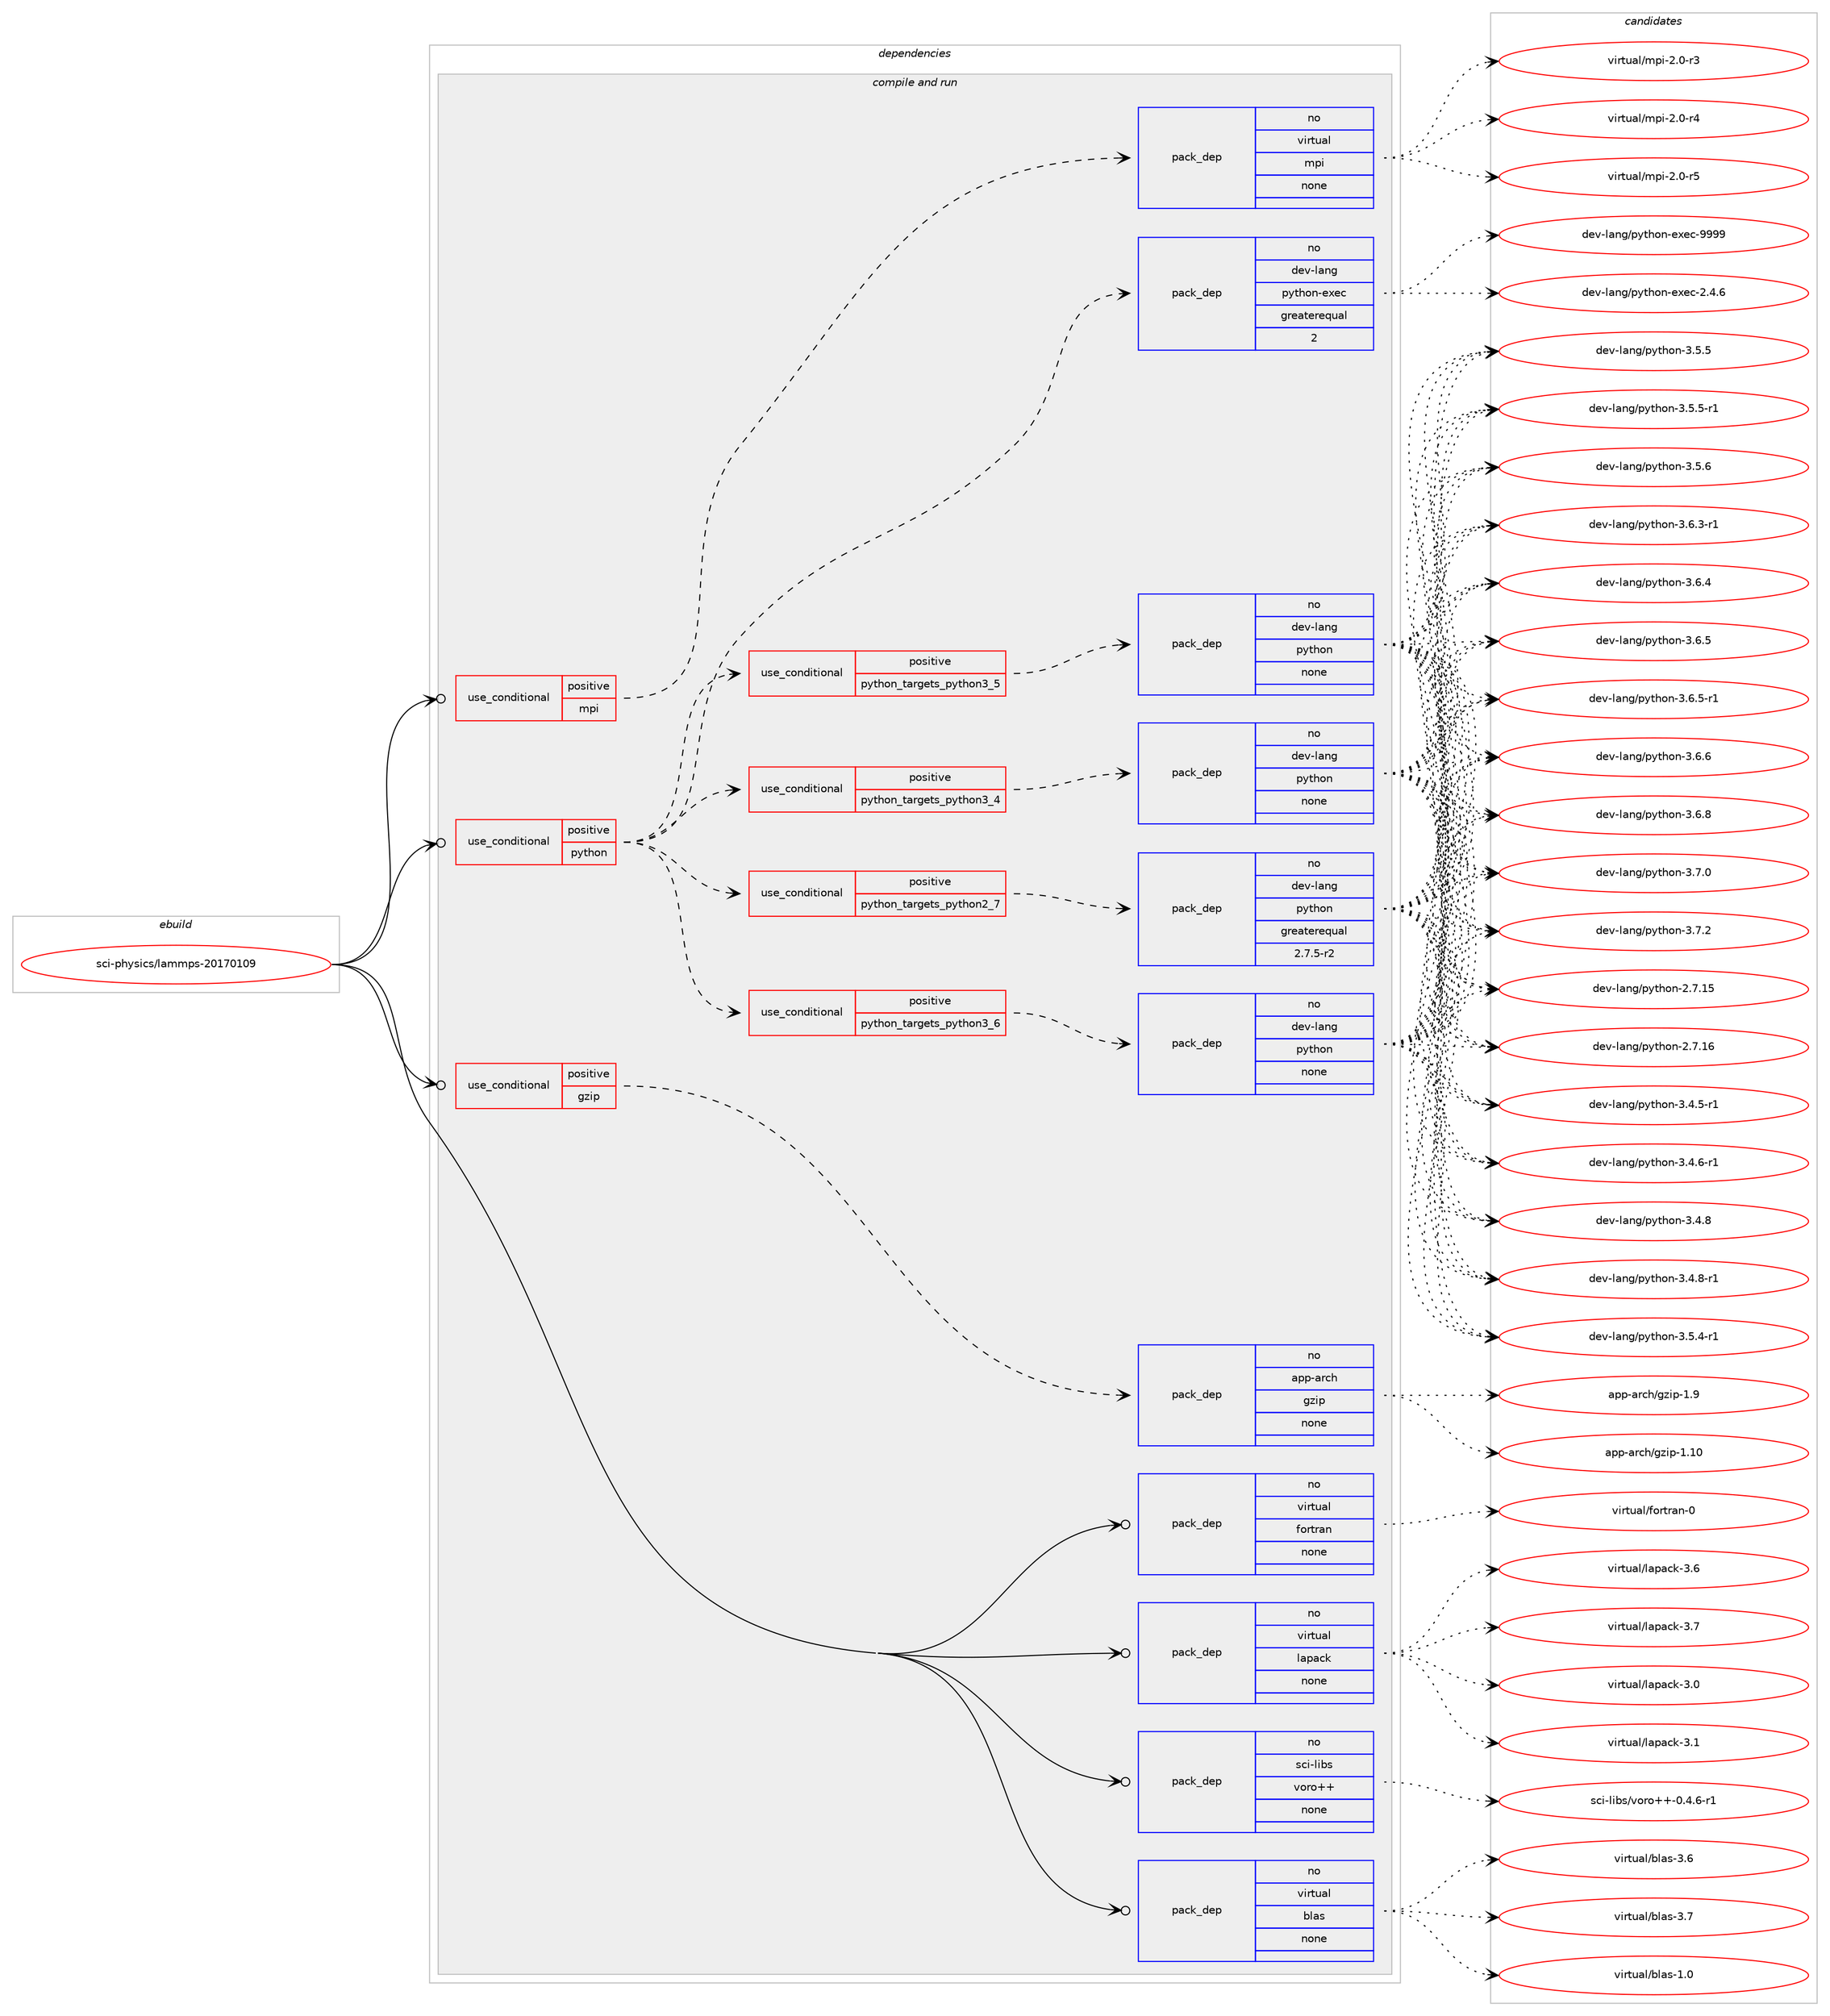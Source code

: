 digraph prolog {

# *************
# Graph options
# *************

newrank=true;
concentrate=true;
compound=true;
graph [rankdir=LR,fontname=Helvetica,fontsize=10,ranksep=1.5];#, ranksep=2.5, nodesep=0.2];
edge  [arrowhead=vee];
node  [fontname=Helvetica,fontsize=10];

# **********
# The ebuild
# **********

subgraph cluster_leftcol {
color=gray;
rank=same;
label=<<i>ebuild</i>>;
id [label="sci-physics/lammps-20170109", color=red, width=4, href="../sci-physics/lammps-20170109.svg"];
}

# ****************
# The dependencies
# ****************

subgraph cluster_midcol {
color=gray;
label=<<i>dependencies</i>>;
subgraph cluster_compile {
fillcolor="#eeeeee";
style=filled;
label=<<i>compile</i>>;
}
subgraph cluster_compileandrun {
fillcolor="#eeeeee";
style=filled;
label=<<i>compile and run</i>>;
subgraph cond455038 {
dependency1700493 [label=<<TABLE BORDER="0" CELLBORDER="1" CELLSPACING="0" CELLPADDING="4"><TR><TD ROWSPAN="3" CELLPADDING="10">use_conditional</TD></TR><TR><TD>positive</TD></TR><TR><TD>gzip</TD></TR></TABLE>>, shape=none, color=red];
subgraph pack1217573 {
dependency1700494 [label=<<TABLE BORDER="0" CELLBORDER="1" CELLSPACING="0" CELLPADDING="4" WIDTH="220"><TR><TD ROWSPAN="6" CELLPADDING="30">pack_dep</TD></TR><TR><TD WIDTH="110">no</TD></TR><TR><TD>app-arch</TD></TR><TR><TD>gzip</TD></TR><TR><TD>none</TD></TR><TR><TD></TD></TR></TABLE>>, shape=none, color=blue];
}
dependency1700493:e -> dependency1700494:w [weight=20,style="dashed",arrowhead="vee"];
}
id:e -> dependency1700493:w [weight=20,style="solid",arrowhead="odotvee"];
subgraph cond455039 {
dependency1700495 [label=<<TABLE BORDER="0" CELLBORDER="1" CELLSPACING="0" CELLPADDING="4"><TR><TD ROWSPAN="3" CELLPADDING="10">use_conditional</TD></TR><TR><TD>positive</TD></TR><TR><TD>mpi</TD></TR></TABLE>>, shape=none, color=red];
subgraph pack1217574 {
dependency1700496 [label=<<TABLE BORDER="0" CELLBORDER="1" CELLSPACING="0" CELLPADDING="4" WIDTH="220"><TR><TD ROWSPAN="6" CELLPADDING="30">pack_dep</TD></TR><TR><TD WIDTH="110">no</TD></TR><TR><TD>virtual</TD></TR><TR><TD>mpi</TD></TR><TR><TD>none</TD></TR><TR><TD></TD></TR></TABLE>>, shape=none, color=blue];
}
dependency1700495:e -> dependency1700496:w [weight=20,style="dashed",arrowhead="vee"];
}
id:e -> dependency1700495:w [weight=20,style="solid",arrowhead="odotvee"];
subgraph cond455040 {
dependency1700497 [label=<<TABLE BORDER="0" CELLBORDER="1" CELLSPACING="0" CELLPADDING="4"><TR><TD ROWSPAN="3" CELLPADDING="10">use_conditional</TD></TR><TR><TD>positive</TD></TR><TR><TD>python</TD></TR></TABLE>>, shape=none, color=red];
subgraph cond455041 {
dependency1700498 [label=<<TABLE BORDER="0" CELLBORDER="1" CELLSPACING="0" CELLPADDING="4"><TR><TD ROWSPAN="3" CELLPADDING="10">use_conditional</TD></TR><TR><TD>positive</TD></TR><TR><TD>python_targets_python2_7</TD></TR></TABLE>>, shape=none, color=red];
subgraph pack1217575 {
dependency1700499 [label=<<TABLE BORDER="0" CELLBORDER="1" CELLSPACING="0" CELLPADDING="4" WIDTH="220"><TR><TD ROWSPAN="6" CELLPADDING="30">pack_dep</TD></TR><TR><TD WIDTH="110">no</TD></TR><TR><TD>dev-lang</TD></TR><TR><TD>python</TD></TR><TR><TD>greaterequal</TD></TR><TR><TD>2.7.5-r2</TD></TR></TABLE>>, shape=none, color=blue];
}
dependency1700498:e -> dependency1700499:w [weight=20,style="dashed",arrowhead="vee"];
}
dependency1700497:e -> dependency1700498:w [weight=20,style="dashed",arrowhead="vee"];
subgraph cond455042 {
dependency1700500 [label=<<TABLE BORDER="0" CELLBORDER="1" CELLSPACING="0" CELLPADDING="4"><TR><TD ROWSPAN="3" CELLPADDING="10">use_conditional</TD></TR><TR><TD>positive</TD></TR><TR><TD>python_targets_python3_4</TD></TR></TABLE>>, shape=none, color=red];
subgraph pack1217576 {
dependency1700501 [label=<<TABLE BORDER="0" CELLBORDER="1" CELLSPACING="0" CELLPADDING="4" WIDTH="220"><TR><TD ROWSPAN="6" CELLPADDING="30">pack_dep</TD></TR><TR><TD WIDTH="110">no</TD></TR><TR><TD>dev-lang</TD></TR><TR><TD>python</TD></TR><TR><TD>none</TD></TR><TR><TD></TD></TR></TABLE>>, shape=none, color=blue];
}
dependency1700500:e -> dependency1700501:w [weight=20,style="dashed",arrowhead="vee"];
}
dependency1700497:e -> dependency1700500:w [weight=20,style="dashed",arrowhead="vee"];
subgraph cond455043 {
dependency1700502 [label=<<TABLE BORDER="0" CELLBORDER="1" CELLSPACING="0" CELLPADDING="4"><TR><TD ROWSPAN="3" CELLPADDING="10">use_conditional</TD></TR><TR><TD>positive</TD></TR><TR><TD>python_targets_python3_5</TD></TR></TABLE>>, shape=none, color=red];
subgraph pack1217577 {
dependency1700503 [label=<<TABLE BORDER="0" CELLBORDER="1" CELLSPACING="0" CELLPADDING="4" WIDTH="220"><TR><TD ROWSPAN="6" CELLPADDING="30">pack_dep</TD></TR><TR><TD WIDTH="110">no</TD></TR><TR><TD>dev-lang</TD></TR><TR><TD>python</TD></TR><TR><TD>none</TD></TR><TR><TD></TD></TR></TABLE>>, shape=none, color=blue];
}
dependency1700502:e -> dependency1700503:w [weight=20,style="dashed",arrowhead="vee"];
}
dependency1700497:e -> dependency1700502:w [weight=20,style="dashed",arrowhead="vee"];
subgraph cond455044 {
dependency1700504 [label=<<TABLE BORDER="0" CELLBORDER="1" CELLSPACING="0" CELLPADDING="4"><TR><TD ROWSPAN="3" CELLPADDING="10">use_conditional</TD></TR><TR><TD>positive</TD></TR><TR><TD>python_targets_python3_6</TD></TR></TABLE>>, shape=none, color=red];
subgraph pack1217578 {
dependency1700505 [label=<<TABLE BORDER="0" CELLBORDER="1" CELLSPACING="0" CELLPADDING="4" WIDTH="220"><TR><TD ROWSPAN="6" CELLPADDING="30">pack_dep</TD></TR><TR><TD WIDTH="110">no</TD></TR><TR><TD>dev-lang</TD></TR><TR><TD>python</TD></TR><TR><TD>none</TD></TR><TR><TD></TD></TR></TABLE>>, shape=none, color=blue];
}
dependency1700504:e -> dependency1700505:w [weight=20,style="dashed",arrowhead="vee"];
}
dependency1700497:e -> dependency1700504:w [weight=20,style="dashed",arrowhead="vee"];
subgraph pack1217579 {
dependency1700506 [label=<<TABLE BORDER="0" CELLBORDER="1" CELLSPACING="0" CELLPADDING="4" WIDTH="220"><TR><TD ROWSPAN="6" CELLPADDING="30">pack_dep</TD></TR><TR><TD WIDTH="110">no</TD></TR><TR><TD>dev-lang</TD></TR><TR><TD>python-exec</TD></TR><TR><TD>greaterequal</TD></TR><TR><TD>2</TD></TR></TABLE>>, shape=none, color=blue];
}
dependency1700497:e -> dependency1700506:w [weight=20,style="dashed",arrowhead="vee"];
}
id:e -> dependency1700497:w [weight=20,style="solid",arrowhead="odotvee"];
subgraph pack1217580 {
dependency1700507 [label=<<TABLE BORDER="0" CELLBORDER="1" CELLSPACING="0" CELLPADDING="4" WIDTH="220"><TR><TD ROWSPAN="6" CELLPADDING="30">pack_dep</TD></TR><TR><TD WIDTH="110">no</TD></TR><TR><TD>sci-libs</TD></TR><TR><TD>voro++</TD></TR><TR><TD>none</TD></TR><TR><TD></TD></TR></TABLE>>, shape=none, color=blue];
}
id:e -> dependency1700507:w [weight=20,style="solid",arrowhead="odotvee"];
subgraph pack1217581 {
dependency1700508 [label=<<TABLE BORDER="0" CELLBORDER="1" CELLSPACING="0" CELLPADDING="4" WIDTH="220"><TR><TD ROWSPAN="6" CELLPADDING="30">pack_dep</TD></TR><TR><TD WIDTH="110">no</TD></TR><TR><TD>virtual</TD></TR><TR><TD>blas</TD></TR><TR><TD>none</TD></TR><TR><TD></TD></TR></TABLE>>, shape=none, color=blue];
}
id:e -> dependency1700508:w [weight=20,style="solid",arrowhead="odotvee"];
subgraph pack1217582 {
dependency1700509 [label=<<TABLE BORDER="0" CELLBORDER="1" CELLSPACING="0" CELLPADDING="4" WIDTH="220"><TR><TD ROWSPAN="6" CELLPADDING="30">pack_dep</TD></TR><TR><TD WIDTH="110">no</TD></TR><TR><TD>virtual</TD></TR><TR><TD>fortran</TD></TR><TR><TD>none</TD></TR><TR><TD></TD></TR></TABLE>>, shape=none, color=blue];
}
id:e -> dependency1700509:w [weight=20,style="solid",arrowhead="odotvee"];
subgraph pack1217583 {
dependency1700510 [label=<<TABLE BORDER="0" CELLBORDER="1" CELLSPACING="0" CELLPADDING="4" WIDTH="220"><TR><TD ROWSPAN="6" CELLPADDING="30">pack_dep</TD></TR><TR><TD WIDTH="110">no</TD></TR><TR><TD>virtual</TD></TR><TR><TD>lapack</TD></TR><TR><TD>none</TD></TR><TR><TD></TD></TR></TABLE>>, shape=none, color=blue];
}
id:e -> dependency1700510:w [weight=20,style="solid",arrowhead="odotvee"];
}
subgraph cluster_run {
fillcolor="#eeeeee";
style=filled;
label=<<i>run</i>>;
}
}

# **************
# The candidates
# **************

subgraph cluster_choices {
rank=same;
color=gray;
label=<<i>candidates</i>>;

subgraph choice1217573 {
color=black;
nodesep=1;
choice97112112459711499104471031221051124549464948 [label="app-arch/gzip-1.10", color=red, width=4,href="../app-arch/gzip-1.10.svg"];
choice971121124597114991044710312210511245494657 [label="app-arch/gzip-1.9", color=red, width=4,href="../app-arch/gzip-1.9.svg"];
dependency1700494:e -> choice97112112459711499104471031221051124549464948:w [style=dotted,weight="100"];
dependency1700494:e -> choice971121124597114991044710312210511245494657:w [style=dotted,weight="100"];
}
subgraph choice1217574 {
color=black;
nodesep=1;
choice1181051141161179710847109112105455046484511451 [label="virtual/mpi-2.0-r3", color=red, width=4,href="../virtual/mpi-2.0-r3.svg"];
choice1181051141161179710847109112105455046484511452 [label="virtual/mpi-2.0-r4", color=red, width=4,href="../virtual/mpi-2.0-r4.svg"];
choice1181051141161179710847109112105455046484511453 [label="virtual/mpi-2.0-r5", color=red, width=4,href="../virtual/mpi-2.0-r5.svg"];
dependency1700496:e -> choice1181051141161179710847109112105455046484511451:w [style=dotted,weight="100"];
dependency1700496:e -> choice1181051141161179710847109112105455046484511452:w [style=dotted,weight="100"];
dependency1700496:e -> choice1181051141161179710847109112105455046484511453:w [style=dotted,weight="100"];
}
subgraph choice1217575 {
color=black;
nodesep=1;
choice10010111845108971101034711212111610411111045504655464953 [label="dev-lang/python-2.7.15", color=red, width=4,href="../dev-lang/python-2.7.15.svg"];
choice10010111845108971101034711212111610411111045504655464954 [label="dev-lang/python-2.7.16", color=red, width=4,href="../dev-lang/python-2.7.16.svg"];
choice1001011184510897110103471121211161041111104551465246534511449 [label="dev-lang/python-3.4.5-r1", color=red, width=4,href="../dev-lang/python-3.4.5-r1.svg"];
choice1001011184510897110103471121211161041111104551465246544511449 [label="dev-lang/python-3.4.6-r1", color=red, width=4,href="../dev-lang/python-3.4.6-r1.svg"];
choice100101118451089711010347112121116104111110455146524656 [label="dev-lang/python-3.4.8", color=red, width=4,href="../dev-lang/python-3.4.8.svg"];
choice1001011184510897110103471121211161041111104551465246564511449 [label="dev-lang/python-3.4.8-r1", color=red, width=4,href="../dev-lang/python-3.4.8-r1.svg"];
choice1001011184510897110103471121211161041111104551465346524511449 [label="dev-lang/python-3.5.4-r1", color=red, width=4,href="../dev-lang/python-3.5.4-r1.svg"];
choice100101118451089711010347112121116104111110455146534653 [label="dev-lang/python-3.5.5", color=red, width=4,href="../dev-lang/python-3.5.5.svg"];
choice1001011184510897110103471121211161041111104551465346534511449 [label="dev-lang/python-3.5.5-r1", color=red, width=4,href="../dev-lang/python-3.5.5-r1.svg"];
choice100101118451089711010347112121116104111110455146534654 [label="dev-lang/python-3.5.6", color=red, width=4,href="../dev-lang/python-3.5.6.svg"];
choice1001011184510897110103471121211161041111104551465446514511449 [label="dev-lang/python-3.6.3-r1", color=red, width=4,href="../dev-lang/python-3.6.3-r1.svg"];
choice100101118451089711010347112121116104111110455146544652 [label="dev-lang/python-3.6.4", color=red, width=4,href="../dev-lang/python-3.6.4.svg"];
choice100101118451089711010347112121116104111110455146544653 [label="dev-lang/python-3.6.5", color=red, width=4,href="../dev-lang/python-3.6.5.svg"];
choice1001011184510897110103471121211161041111104551465446534511449 [label="dev-lang/python-3.6.5-r1", color=red, width=4,href="../dev-lang/python-3.6.5-r1.svg"];
choice100101118451089711010347112121116104111110455146544654 [label="dev-lang/python-3.6.6", color=red, width=4,href="../dev-lang/python-3.6.6.svg"];
choice100101118451089711010347112121116104111110455146544656 [label="dev-lang/python-3.6.8", color=red, width=4,href="../dev-lang/python-3.6.8.svg"];
choice100101118451089711010347112121116104111110455146554648 [label="dev-lang/python-3.7.0", color=red, width=4,href="../dev-lang/python-3.7.0.svg"];
choice100101118451089711010347112121116104111110455146554650 [label="dev-lang/python-3.7.2", color=red, width=4,href="../dev-lang/python-3.7.2.svg"];
dependency1700499:e -> choice10010111845108971101034711212111610411111045504655464953:w [style=dotted,weight="100"];
dependency1700499:e -> choice10010111845108971101034711212111610411111045504655464954:w [style=dotted,weight="100"];
dependency1700499:e -> choice1001011184510897110103471121211161041111104551465246534511449:w [style=dotted,weight="100"];
dependency1700499:e -> choice1001011184510897110103471121211161041111104551465246544511449:w [style=dotted,weight="100"];
dependency1700499:e -> choice100101118451089711010347112121116104111110455146524656:w [style=dotted,weight="100"];
dependency1700499:e -> choice1001011184510897110103471121211161041111104551465246564511449:w [style=dotted,weight="100"];
dependency1700499:e -> choice1001011184510897110103471121211161041111104551465346524511449:w [style=dotted,weight="100"];
dependency1700499:e -> choice100101118451089711010347112121116104111110455146534653:w [style=dotted,weight="100"];
dependency1700499:e -> choice1001011184510897110103471121211161041111104551465346534511449:w [style=dotted,weight="100"];
dependency1700499:e -> choice100101118451089711010347112121116104111110455146534654:w [style=dotted,weight="100"];
dependency1700499:e -> choice1001011184510897110103471121211161041111104551465446514511449:w [style=dotted,weight="100"];
dependency1700499:e -> choice100101118451089711010347112121116104111110455146544652:w [style=dotted,weight="100"];
dependency1700499:e -> choice100101118451089711010347112121116104111110455146544653:w [style=dotted,weight="100"];
dependency1700499:e -> choice1001011184510897110103471121211161041111104551465446534511449:w [style=dotted,weight="100"];
dependency1700499:e -> choice100101118451089711010347112121116104111110455146544654:w [style=dotted,weight="100"];
dependency1700499:e -> choice100101118451089711010347112121116104111110455146544656:w [style=dotted,weight="100"];
dependency1700499:e -> choice100101118451089711010347112121116104111110455146554648:w [style=dotted,weight="100"];
dependency1700499:e -> choice100101118451089711010347112121116104111110455146554650:w [style=dotted,weight="100"];
}
subgraph choice1217576 {
color=black;
nodesep=1;
choice10010111845108971101034711212111610411111045504655464953 [label="dev-lang/python-2.7.15", color=red, width=4,href="../dev-lang/python-2.7.15.svg"];
choice10010111845108971101034711212111610411111045504655464954 [label="dev-lang/python-2.7.16", color=red, width=4,href="../dev-lang/python-2.7.16.svg"];
choice1001011184510897110103471121211161041111104551465246534511449 [label="dev-lang/python-3.4.5-r1", color=red, width=4,href="../dev-lang/python-3.4.5-r1.svg"];
choice1001011184510897110103471121211161041111104551465246544511449 [label="dev-lang/python-3.4.6-r1", color=red, width=4,href="../dev-lang/python-3.4.6-r1.svg"];
choice100101118451089711010347112121116104111110455146524656 [label="dev-lang/python-3.4.8", color=red, width=4,href="../dev-lang/python-3.4.8.svg"];
choice1001011184510897110103471121211161041111104551465246564511449 [label="dev-lang/python-3.4.8-r1", color=red, width=4,href="../dev-lang/python-3.4.8-r1.svg"];
choice1001011184510897110103471121211161041111104551465346524511449 [label="dev-lang/python-3.5.4-r1", color=red, width=4,href="../dev-lang/python-3.5.4-r1.svg"];
choice100101118451089711010347112121116104111110455146534653 [label="dev-lang/python-3.5.5", color=red, width=4,href="../dev-lang/python-3.5.5.svg"];
choice1001011184510897110103471121211161041111104551465346534511449 [label="dev-lang/python-3.5.5-r1", color=red, width=4,href="../dev-lang/python-3.5.5-r1.svg"];
choice100101118451089711010347112121116104111110455146534654 [label="dev-lang/python-3.5.6", color=red, width=4,href="../dev-lang/python-3.5.6.svg"];
choice1001011184510897110103471121211161041111104551465446514511449 [label="dev-lang/python-3.6.3-r1", color=red, width=4,href="../dev-lang/python-3.6.3-r1.svg"];
choice100101118451089711010347112121116104111110455146544652 [label="dev-lang/python-3.6.4", color=red, width=4,href="../dev-lang/python-3.6.4.svg"];
choice100101118451089711010347112121116104111110455146544653 [label="dev-lang/python-3.6.5", color=red, width=4,href="../dev-lang/python-3.6.5.svg"];
choice1001011184510897110103471121211161041111104551465446534511449 [label="dev-lang/python-3.6.5-r1", color=red, width=4,href="../dev-lang/python-3.6.5-r1.svg"];
choice100101118451089711010347112121116104111110455146544654 [label="dev-lang/python-3.6.6", color=red, width=4,href="../dev-lang/python-3.6.6.svg"];
choice100101118451089711010347112121116104111110455146544656 [label="dev-lang/python-3.6.8", color=red, width=4,href="../dev-lang/python-3.6.8.svg"];
choice100101118451089711010347112121116104111110455146554648 [label="dev-lang/python-3.7.0", color=red, width=4,href="../dev-lang/python-3.7.0.svg"];
choice100101118451089711010347112121116104111110455146554650 [label="dev-lang/python-3.7.2", color=red, width=4,href="../dev-lang/python-3.7.2.svg"];
dependency1700501:e -> choice10010111845108971101034711212111610411111045504655464953:w [style=dotted,weight="100"];
dependency1700501:e -> choice10010111845108971101034711212111610411111045504655464954:w [style=dotted,weight="100"];
dependency1700501:e -> choice1001011184510897110103471121211161041111104551465246534511449:w [style=dotted,weight="100"];
dependency1700501:e -> choice1001011184510897110103471121211161041111104551465246544511449:w [style=dotted,weight="100"];
dependency1700501:e -> choice100101118451089711010347112121116104111110455146524656:w [style=dotted,weight="100"];
dependency1700501:e -> choice1001011184510897110103471121211161041111104551465246564511449:w [style=dotted,weight="100"];
dependency1700501:e -> choice1001011184510897110103471121211161041111104551465346524511449:w [style=dotted,weight="100"];
dependency1700501:e -> choice100101118451089711010347112121116104111110455146534653:w [style=dotted,weight="100"];
dependency1700501:e -> choice1001011184510897110103471121211161041111104551465346534511449:w [style=dotted,weight="100"];
dependency1700501:e -> choice100101118451089711010347112121116104111110455146534654:w [style=dotted,weight="100"];
dependency1700501:e -> choice1001011184510897110103471121211161041111104551465446514511449:w [style=dotted,weight="100"];
dependency1700501:e -> choice100101118451089711010347112121116104111110455146544652:w [style=dotted,weight="100"];
dependency1700501:e -> choice100101118451089711010347112121116104111110455146544653:w [style=dotted,weight="100"];
dependency1700501:e -> choice1001011184510897110103471121211161041111104551465446534511449:w [style=dotted,weight="100"];
dependency1700501:e -> choice100101118451089711010347112121116104111110455146544654:w [style=dotted,weight="100"];
dependency1700501:e -> choice100101118451089711010347112121116104111110455146544656:w [style=dotted,weight="100"];
dependency1700501:e -> choice100101118451089711010347112121116104111110455146554648:w [style=dotted,weight="100"];
dependency1700501:e -> choice100101118451089711010347112121116104111110455146554650:w [style=dotted,weight="100"];
}
subgraph choice1217577 {
color=black;
nodesep=1;
choice10010111845108971101034711212111610411111045504655464953 [label="dev-lang/python-2.7.15", color=red, width=4,href="../dev-lang/python-2.7.15.svg"];
choice10010111845108971101034711212111610411111045504655464954 [label="dev-lang/python-2.7.16", color=red, width=4,href="../dev-lang/python-2.7.16.svg"];
choice1001011184510897110103471121211161041111104551465246534511449 [label="dev-lang/python-3.4.5-r1", color=red, width=4,href="../dev-lang/python-3.4.5-r1.svg"];
choice1001011184510897110103471121211161041111104551465246544511449 [label="dev-lang/python-3.4.6-r1", color=red, width=4,href="../dev-lang/python-3.4.6-r1.svg"];
choice100101118451089711010347112121116104111110455146524656 [label="dev-lang/python-3.4.8", color=red, width=4,href="../dev-lang/python-3.4.8.svg"];
choice1001011184510897110103471121211161041111104551465246564511449 [label="dev-lang/python-3.4.8-r1", color=red, width=4,href="../dev-lang/python-3.4.8-r1.svg"];
choice1001011184510897110103471121211161041111104551465346524511449 [label="dev-lang/python-3.5.4-r1", color=red, width=4,href="../dev-lang/python-3.5.4-r1.svg"];
choice100101118451089711010347112121116104111110455146534653 [label="dev-lang/python-3.5.5", color=red, width=4,href="../dev-lang/python-3.5.5.svg"];
choice1001011184510897110103471121211161041111104551465346534511449 [label="dev-lang/python-3.5.5-r1", color=red, width=4,href="../dev-lang/python-3.5.5-r1.svg"];
choice100101118451089711010347112121116104111110455146534654 [label="dev-lang/python-3.5.6", color=red, width=4,href="../dev-lang/python-3.5.6.svg"];
choice1001011184510897110103471121211161041111104551465446514511449 [label="dev-lang/python-3.6.3-r1", color=red, width=4,href="../dev-lang/python-3.6.3-r1.svg"];
choice100101118451089711010347112121116104111110455146544652 [label="dev-lang/python-3.6.4", color=red, width=4,href="../dev-lang/python-3.6.4.svg"];
choice100101118451089711010347112121116104111110455146544653 [label="dev-lang/python-3.6.5", color=red, width=4,href="../dev-lang/python-3.6.5.svg"];
choice1001011184510897110103471121211161041111104551465446534511449 [label="dev-lang/python-3.6.5-r1", color=red, width=4,href="../dev-lang/python-3.6.5-r1.svg"];
choice100101118451089711010347112121116104111110455146544654 [label="dev-lang/python-3.6.6", color=red, width=4,href="../dev-lang/python-3.6.6.svg"];
choice100101118451089711010347112121116104111110455146544656 [label="dev-lang/python-3.6.8", color=red, width=4,href="../dev-lang/python-3.6.8.svg"];
choice100101118451089711010347112121116104111110455146554648 [label="dev-lang/python-3.7.0", color=red, width=4,href="../dev-lang/python-3.7.0.svg"];
choice100101118451089711010347112121116104111110455146554650 [label="dev-lang/python-3.7.2", color=red, width=4,href="../dev-lang/python-3.7.2.svg"];
dependency1700503:e -> choice10010111845108971101034711212111610411111045504655464953:w [style=dotted,weight="100"];
dependency1700503:e -> choice10010111845108971101034711212111610411111045504655464954:w [style=dotted,weight="100"];
dependency1700503:e -> choice1001011184510897110103471121211161041111104551465246534511449:w [style=dotted,weight="100"];
dependency1700503:e -> choice1001011184510897110103471121211161041111104551465246544511449:w [style=dotted,weight="100"];
dependency1700503:e -> choice100101118451089711010347112121116104111110455146524656:w [style=dotted,weight="100"];
dependency1700503:e -> choice1001011184510897110103471121211161041111104551465246564511449:w [style=dotted,weight="100"];
dependency1700503:e -> choice1001011184510897110103471121211161041111104551465346524511449:w [style=dotted,weight="100"];
dependency1700503:e -> choice100101118451089711010347112121116104111110455146534653:w [style=dotted,weight="100"];
dependency1700503:e -> choice1001011184510897110103471121211161041111104551465346534511449:w [style=dotted,weight="100"];
dependency1700503:e -> choice100101118451089711010347112121116104111110455146534654:w [style=dotted,weight="100"];
dependency1700503:e -> choice1001011184510897110103471121211161041111104551465446514511449:w [style=dotted,weight="100"];
dependency1700503:e -> choice100101118451089711010347112121116104111110455146544652:w [style=dotted,weight="100"];
dependency1700503:e -> choice100101118451089711010347112121116104111110455146544653:w [style=dotted,weight="100"];
dependency1700503:e -> choice1001011184510897110103471121211161041111104551465446534511449:w [style=dotted,weight="100"];
dependency1700503:e -> choice100101118451089711010347112121116104111110455146544654:w [style=dotted,weight="100"];
dependency1700503:e -> choice100101118451089711010347112121116104111110455146544656:w [style=dotted,weight="100"];
dependency1700503:e -> choice100101118451089711010347112121116104111110455146554648:w [style=dotted,weight="100"];
dependency1700503:e -> choice100101118451089711010347112121116104111110455146554650:w [style=dotted,weight="100"];
}
subgraph choice1217578 {
color=black;
nodesep=1;
choice10010111845108971101034711212111610411111045504655464953 [label="dev-lang/python-2.7.15", color=red, width=4,href="../dev-lang/python-2.7.15.svg"];
choice10010111845108971101034711212111610411111045504655464954 [label="dev-lang/python-2.7.16", color=red, width=4,href="../dev-lang/python-2.7.16.svg"];
choice1001011184510897110103471121211161041111104551465246534511449 [label="dev-lang/python-3.4.5-r1", color=red, width=4,href="../dev-lang/python-3.4.5-r1.svg"];
choice1001011184510897110103471121211161041111104551465246544511449 [label="dev-lang/python-3.4.6-r1", color=red, width=4,href="../dev-lang/python-3.4.6-r1.svg"];
choice100101118451089711010347112121116104111110455146524656 [label="dev-lang/python-3.4.8", color=red, width=4,href="../dev-lang/python-3.4.8.svg"];
choice1001011184510897110103471121211161041111104551465246564511449 [label="dev-lang/python-3.4.8-r1", color=red, width=4,href="../dev-lang/python-3.4.8-r1.svg"];
choice1001011184510897110103471121211161041111104551465346524511449 [label="dev-lang/python-3.5.4-r1", color=red, width=4,href="../dev-lang/python-3.5.4-r1.svg"];
choice100101118451089711010347112121116104111110455146534653 [label="dev-lang/python-3.5.5", color=red, width=4,href="../dev-lang/python-3.5.5.svg"];
choice1001011184510897110103471121211161041111104551465346534511449 [label="dev-lang/python-3.5.5-r1", color=red, width=4,href="../dev-lang/python-3.5.5-r1.svg"];
choice100101118451089711010347112121116104111110455146534654 [label="dev-lang/python-3.5.6", color=red, width=4,href="../dev-lang/python-3.5.6.svg"];
choice1001011184510897110103471121211161041111104551465446514511449 [label="dev-lang/python-3.6.3-r1", color=red, width=4,href="../dev-lang/python-3.6.3-r1.svg"];
choice100101118451089711010347112121116104111110455146544652 [label="dev-lang/python-3.6.4", color=red, width=4,href="../dev-lang/python-3.6.4.svg"];
choice100101118451089711010347112121116104111110455146544653 [label="dev-lang/python-3.6.5", color=red, width=4,href="../dev-lang/python-3.6.5.svg"];
choice1001011184510897110103471121211161041111104551465446534511449 [label="dev-lang/python-3.6.5-r1", color=red, width=4,href="../dev-lang/python-3.6.5-r1.svg"];
choice100101118451089711010347112121116104111110455146544654 [label="dev-lang/python-3.6.6", color=red, width=4,href="../dev-lang/python-3.6.6.svg"];
choice100101118451089711010347112121116104111110455146544656 [label="dev-lang/python-3.6.8", color=red, width=4,href="../dev-lang/python-3.6.8.svg"];
choice100101118451089711010347112121116104111110455146554648 [label="dev-lang/python-3.7.0", color=red, width=4,href="../dev-lang/python-3.7.0.svg"];
choice100101118451089711010347112121116104111110455146554650 [label="dev-lang/python-3.7.2", color=red, width=4,href="../dev-lang/python-3.7.2.svg"];
dependency1700505:e -> choice10010111845108971101034711212111610411111045504655464953:w [style=dotted,weight="100"];
dependency1700505:e -> choice10010111845108971101034711212111610411111045504655464954:w [style=dotted,weight="100"];
dependency1700505:e -> choice1001011184510897110103471121211161041111104551465246534511449:w [style=dotted,weight="100"];
dependency1700505:e -> choice1001011184510897110103471121211161041111104551465246544511449:w [style=dotted,weight="100"];
dependency1700505:e -> choice100101118451089711010347112121116104111110455146524656:w [style=dotted,weight="100"];
dependency1700505:e -> choice1001011184510897110103471121211161041111104551465246564511449:w [style=dotted,weight="100"];
dependency1700505:e -> choice1001011184510897110103471121211161041111104551465346524511449:w [style=dotted,weight="100"];
dependency1700505:e -> choice100101118451089711010347112121116104111110455146534653:w [style=dotted,weight="100"];
dependency1700505:e -> choice1001011184510897110103471121211161041111104551465346534511449:w [style=dotted,weight="100"];
dependency1700505:e -> choice100101118451089711010347112121116104111110455146534654:w [style=dotted,weight="100"];
dependency1700505:e -> choice1001011184510897110103471121211161041111104551465446514511449:w [style=dotted,weight="100"];
dependency1700505:e -> choice100101118451089711010347112121116104111110455146544652:w [style=dotted,weight="100"];
dependency1700505:e -> choice100101118451089711010347112121116104111110455146544653:w [style=dotted,weight="100"];
dependency1700505:e -> choice1001011184510897110103471121211161041111104551465446534511449:w [style=dotted,weight="100"];
dependency1700505:e -> choice100101118451089711010347112121116104111110455146544654:w [style=dotted,weight="100"];
dependency1700505:e -> choice100101118451089711010347112121116104111110455146544656:w [style=dotted,weight="100"];
dependency1700505:e -> choice100101118451089711010347112121116104111110455146554648:w [style=dotted,weight="100"];
dependency1700505:e -> choice100101118451089711010347112121116104111110455146554650:w [style=dotted,weight="100"];
}
subgraph choice1217579 {
color=black;
nodesep=1;
choice1001011184510897110103471121211161041111104510112010199455046524654 [label="dev-lang/python-exec-2.4.6", color=red, width=4,href="../dev-lang/python-exec-2.4.6.svg"];
choice10010111845108971101034711212111610411111045101120101994557575757 [label="dev-lang/python-exec-9999", color=red, width=4,href="../dev-lang/python-exec-9999.svg"];
dependency1700506:e -> choice1001011184510897110103471121211161041111104510112010199455046524654:w [style=dotted,weight="100"];
dependency1700506:e -> choice10010111845108971101034711212111610411111045101120101994557575757:w [style=dotted,weight="100"];
}
subgraph choice1217580 {
color=black;
nodesep=1;
choice1159910545108105981154711811111411143434548465246544511449 [label="sci-libs/voro++-0.4.6-r1", color=red, width=4,href="../sci-libs/voro++-0.4.6-r1.svg"];
dependency1700507:e -> choice1159910545108105981154711811111411143434548465246544511449:w [style=dotted,weight="100"];
}
subgraph choice1217581 {
color=black;
nodesep=1;
choice1181051141161179710847981089711545494648 [label="virtual/blas-1.0", color=red, width=4,href="../virtual/blas-1.0.svg"];
choice1181051141161179710847981089711545514654 [label="virtual/blas-3.6", color=red, width=4,href="../virtual/blas-3.6.svg"];
choice1181051141161179710847981089711545514655 [label="virtual/blas-3.7", color=red, width=4,href="../virtual/blas-3.7.svg"];
dependency1700508:e -> choice1181051141161179710847981089711545494648:w [style=dotted,weight="100"];
dependency1700508:e -> choice1181051141161179710847981089711545514654:w [style=dotted,weight="100"];
dependency1700508:e -> choice1181051141161179710847981089711545514655:w [style=dotted,weight="100"];
}
subgraph choice1217582 {
color=black;
nodesep=1;
choice1181051141161179710847102111114116114971104548 [label="virtual/fortran-0", color=red, width=4,href="../virtual/fortran-0.svg"];
dependency1700509:e -> choice1181051141161179710847102111114116114971104548:w [style=dotted,weight="100"];
}
subgraph choice1217583 {
color=black;
nodesep=1;
choice118105114116117971084710897112979910745514648 [label="virtual/lapack-3.0", color=red, width=4,href="../virtual/lapack-3.0.svg"];
choice118105114116117971084710897112979910745514649 [label="virtual/lapack-3.1", color=red, width=4,href="../virtual/lapack-3.1.svg"];
choice118105114116117971084710897112979910745514654 [label="virtual/lapack-3.6", color=red, width=4,href="../virtual/lapack-3.6.svg"];
choice118105114116117971084710897112979910745514655 [label="virtual/lapack-3.7", color=red, width=4,href="../virtual/lapack-3.7.svg"];
dependency1700510:e -> choice118105114116117971084710897112979910745514648:w [style=dotted,weight="100"];
dependency1700510:e -> choice118105114116117971084710897112979910745514649:w [style=dotted,weight="100"];
dependency1700510:e -> choice118105114116117971084710897112979910745514654:w [style=dotted,weight="100"];
dependency1700510:e -> choice118105114116117971084710897112979910745514655:w [style=dotted,weight="100"];
}
}

}

